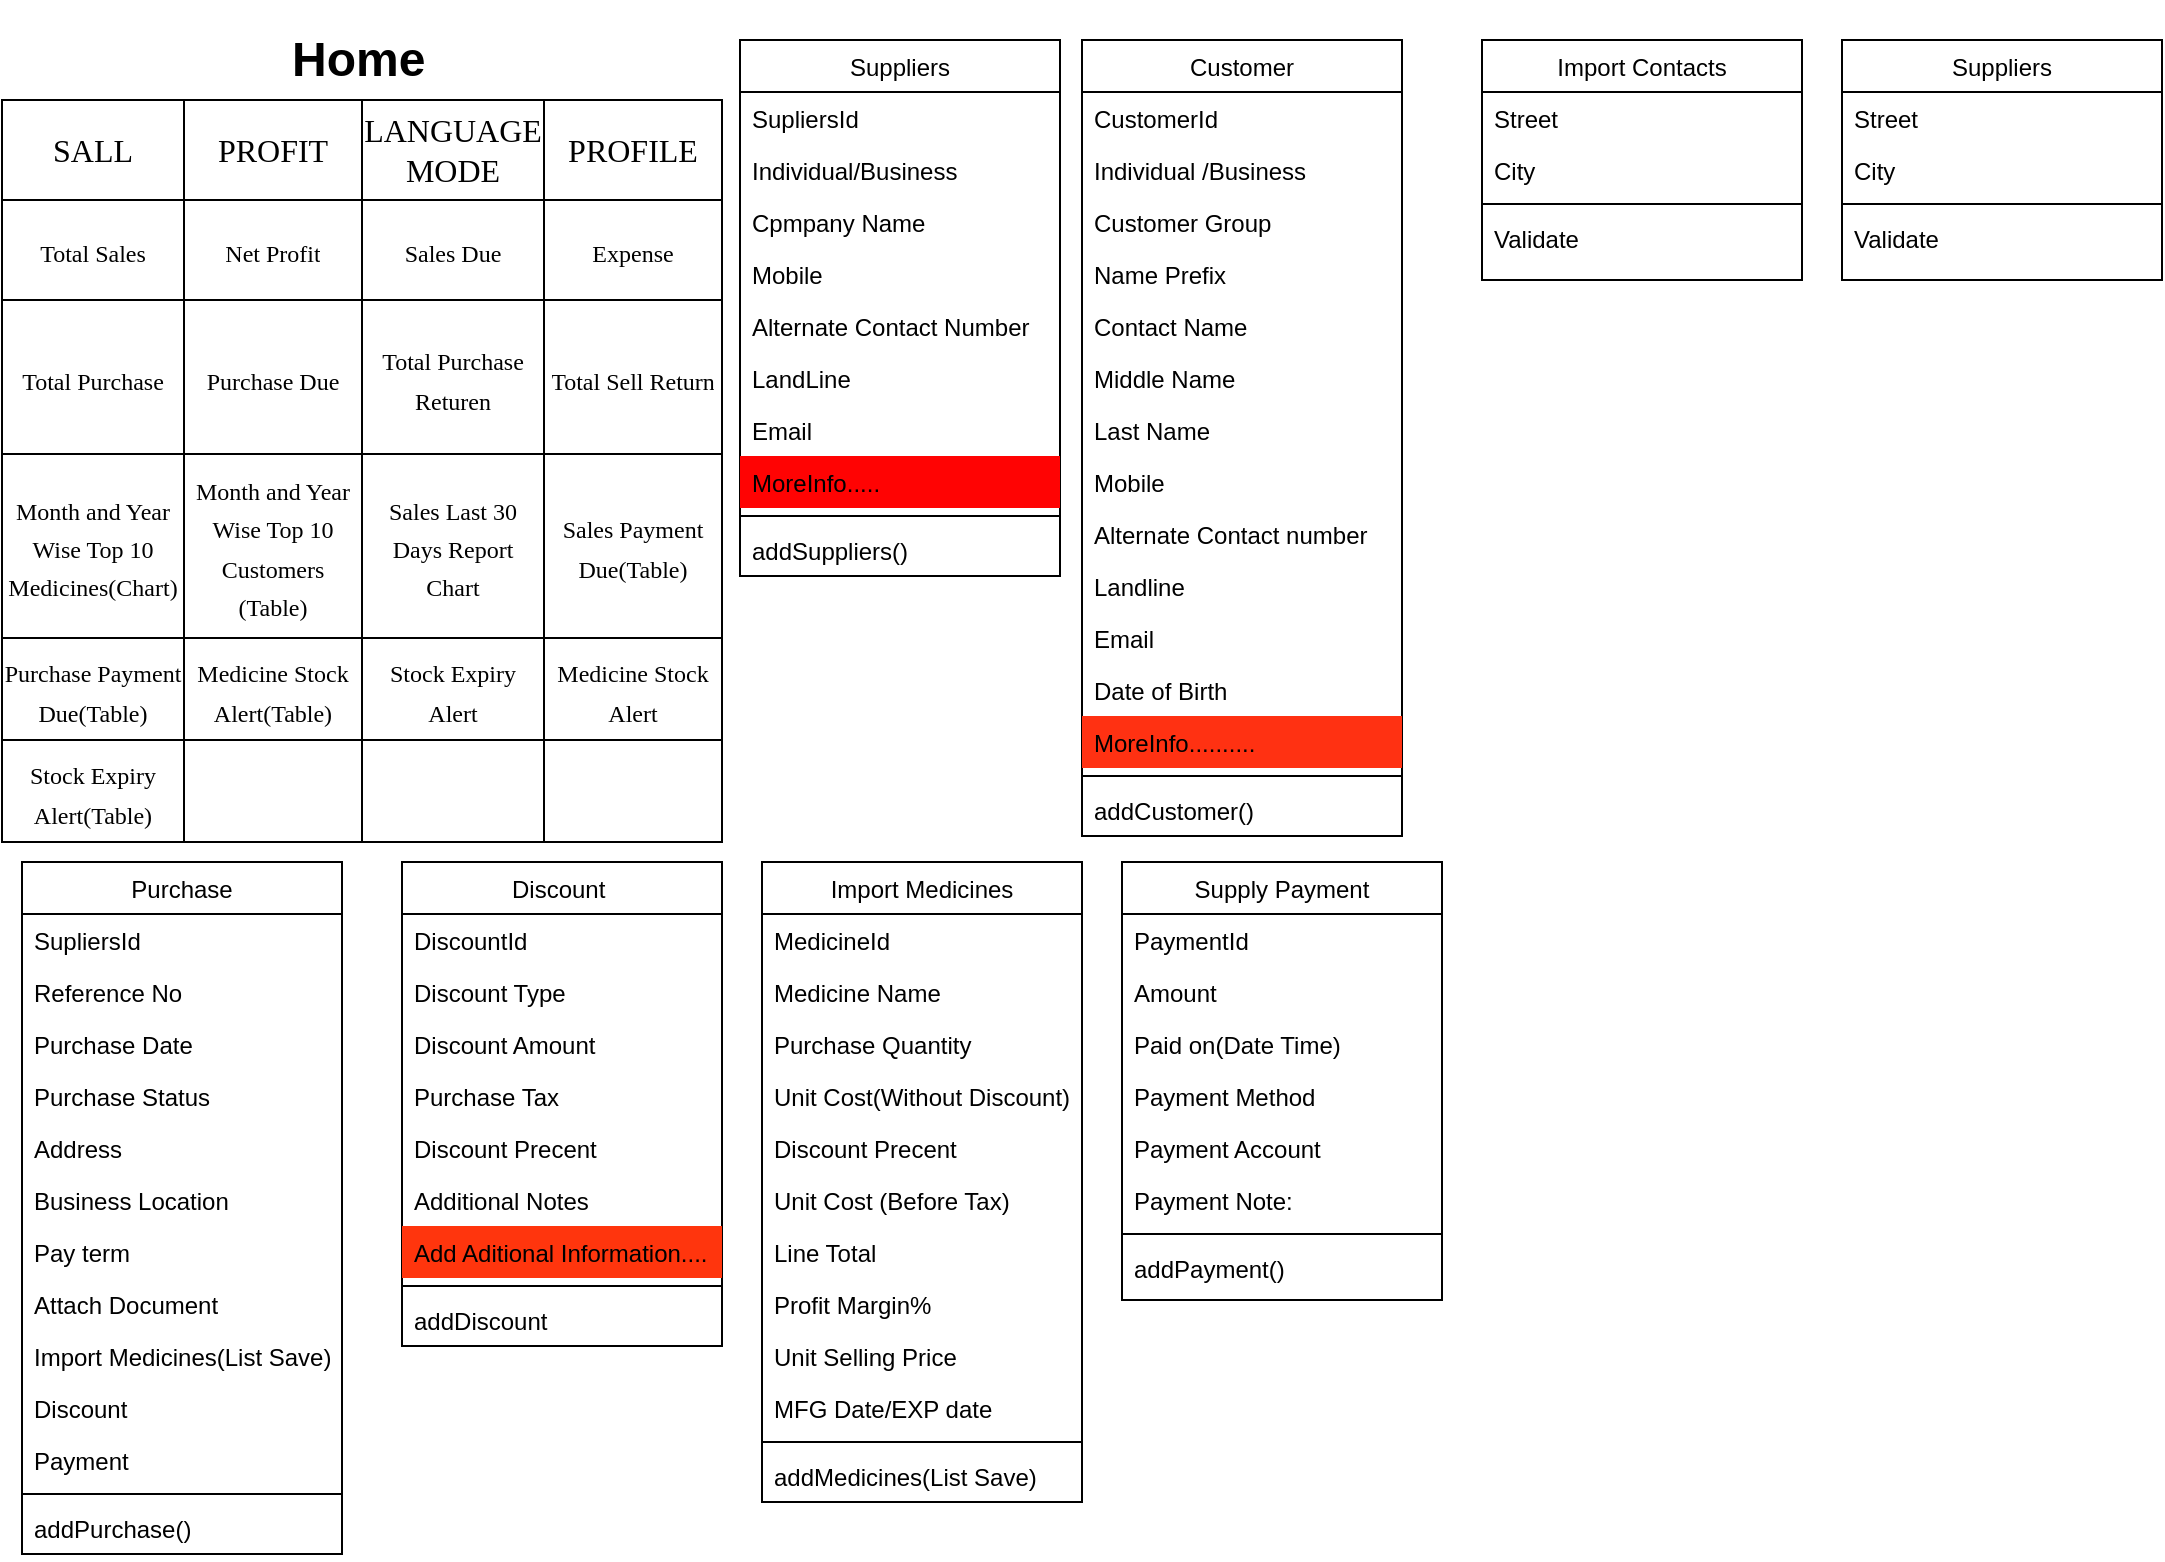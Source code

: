 <mxfile version="21.7.5" type="github">
  <diagram id="C5RBs43oDa-KdzZeNtuy" name="Page-1">
    <mxGraphModel dx="1319" dy="509" grid="1" gridSize="10" guides="1" tooltips="1" connect="1" arrows="1" fold="1" page="1" pageScale="1" pageWidth="827" pageHeight="1169" math="0" shadow="0">
      <root>
        <mxCell id="WIyWlLk6GJQsqaUBKTNV-0" />
        <mxCell id="WIyWlLk6GJQsqaUBKTNV-1" parent="WIyWlLk6GJQsqaUBKTNV-0" />
        <mxCell id="zkfFHV4jXpPFQw0GAbJ--17" value="Suppliers" style="swimlane;fontStyle=0;align=center;verticalAlign=top;childLayout=stackLayout;horizontal=1;startSize=26;horizontalStack=0;resizeParent=1;resizeLast=0;collapsible=1;marginBottom=0;rounded=0;shadow=0;strokeWidth=1;" parent="WIyWlLk6GJQsqaUBKTNV-1" vertex="1">
          <mxGeometry x="339" y="40" width="160" height="268" as="geometry">
            <mxRectangle x="550" y="140" width="160" height="26" as="alternateBounds" />
          </mxGeometry>
        </mxCell>
        <mxCell id="zkfFHV4jXpPFQw0GAbJ--18" value="SupliersId" style="text;align=left;verticalAlign=top;spacingLeft=4;spacingRight=4;overflow=hidden;rotatable=0;points=[[0,0.5],[1,0.5]];portConstraint=eastwest;" parent="zkfFHV4jXpPFQw0GAbJ--17" vertex="1">
          <mxGeometry y="26" width="160" height="26" as="geometry" />
        </mxCell>
        <mxCell id="UJFifDav6rkyje7gzxyt-134" value="Individual/Business" style="text;align=left;verticalAlign=top;spacingLeft=4;spacingRight=4;overflow=hidden;rotatable=0;points=[[0,0.5],[1,0.5]];portConstraint=eastwest;" vertex="1" parent="zkfFHV4jXpPFQw0GAbJ--17">
          <mxGeometry y="52" width="160" height="26" as="geometry" />
        </mxCell>
        <mxCell id="zkfFHV4jXpPFQw0GAbJ--19" value="Cpmpany Name" style="text;align=left;verticalAlign=top;spacingLeft=4;spacingRight=4;overflow=hidden;rotatable=0;points=[[0,0.5],[1,0.5]];portConstraint=eastwest;rounded=0;shadow=0;html=0;" parent="zkfFHV4jXpPFQw0GAbJ--17" vertex="1">
          <mxGeometry y="78" width="160" height="26" as="geometry" />
        </mxCell>
        <mxCell id="UJFifDav6rkyje7gzxyt-129" value="Mobile" style="text;align=left;verticalAlign=top;spacingLeft=4;spacingRight=4;overflow=hidden;rotatable=0;points=[[0,0.5],[1,0.5]];portConstraint=eastwest;rounded=0;shadow=0;html=0;" vertex="1" parent="zkfFHV4jXpPFQw0GAbJ--17">
          <mxGeometry y="104" width="160" height="26" as="geometry" />
        </mxCell>
        <mxCell id="UJFifDav6rkyje7gzxyt-130" value="Alternate Contact Number" style="text;align=left;verticalAlign=top;spacingLeft=4;spacingRight=4;overflow=hidden;rotatable=0;points=[[0,0.5],[1,0.5]];portConstraint=eastwest;rounded=0;shadow=0;html=0;" vertex="1" parent="zkfFHV4jXpPFQw0GAbJ--17">
          <mxGeometry y="130" width="160" height="26" as="geometry" />
        </mxCell>
        <mxCell id="UJFifDav6rkyje7gzxyt-131" value="LandLine" style="text;align=left;verticalAlign=top;spacingLeft=4;spacingRight=4;overflow=hidden;rotatable=0;points=[[0,0.5],[1,0.5]];portConstraint=eastwest;rounded=0;shadow=0;html=0;" vertex="1" parent="zkfFHV4jXpPFQw0GAbJ--17">
          <mxGeometry y="156" width="160" height="26" as="geometry" />
        </mxCell>
        <mxCell id="UJFifDav6rkyje7gzxyt-132" value="Email" style="text;align=left;verticalAlign=top;spacingLeft=4;spacingRight=4;overflow=hidden;rotatable=0;points=[[0,0.5],[1,0.5]];portConstraint=eastwest;rounded=0;shadow=0;html=0;" vertex="1" parent="zkfFHV4jXpPFQw0GAbJ--17">
          <mxGeometry y="182" width="160" height="26" as="geometry" />
        </mxCell>
        <mxCell id="UJFifDav6rkyje7gzxyt-133" value="MoreInfo....." style="text;align=left;verticalAlign=top;spacingLeft=4;spacingRight=4;overflow=hidden;rotatable=0;points=[[0,0.5],[1,0.5]];portConstraint=eastwest;rounded=0;shadow=0;html=0;fillColor=#FF0303;" vertex="1" parent="zkfFHV4jXpPFQw0GAbJ--17">
          <mxGeometry y="208" width="160" height="26" as="geometry" />
        </mxCell>
        <mxCell id="zkfFHV4jXpPFQw0GAbJ--23" value="" style="line;html=1;strokeWidth=1;align=left;verticalAlign=middle;spacingTop=-1;spacingLeft=3;spacingRight=3;rotatable=0;labelPosition=right;points=[];portConstraint=eastwest;" parent="zkfFHV4jXpPFQw0GAbJ--17" vertex="1">
          <mxGeometry y="234" width="160" height="8" as="geometry" />
        </mxCell>
        <mxCell id="zkfFHV4jXpPFQw0GAbJ--24" value="addSuppliers()" style="text;align=left;verticalAlign=top;spacingLeft=4;spacingRight=4;overflow=hidden;rotatable=0;points=[[0,0.5],[1,0.5]];portConstraint=eastwest;" parent="zkfFHV4jXpPFQw0GAbJ--17" vertex="1">
          <mxGeometry y="242" width="160" height="26" as="geometry" />
        </mxCell>
        <mxCell id="UJFifDav6rkyje7gzxyt-54" value="Import Contacts" style="swimlane;fontStyle=0;align=center;verticalAlign=top;childLayout=stackLayout;horizontal=1;startSize=26;horizontalStack=0;resizeParent=1;resizeLast=0;collapsible=1;marginBottom=0;rounded=0;shadow=0;strokeWidth=1;" vertex="1" parent="WIyWlLk6GJQsqaUBKTNV-1">
          <mxGeometry x="710" y="40" width="160" height="120" as="geometry">
            <mxRectangle x="550" y="140" width="160" height="26" as="alternateBounds" />
          </mxGeometry>
        </mxCell>
        <mxCell id="UJFifDav6rkyje7gzxyt-55" value="Street" style="text;align=left;verticalAlign=top;spacingLeft=4;spacingRight=4;overflow=hidden;rotatable=0;points=[[0,0.5],[1,0.5]];portConstraint=eastwest;" vertex="1" parent="UJFifDav6rkyje7gzxyt-54">
          <mxGeometry y="26" width="160" height="26" as="geometry" />
        </mxCell>
        <mxCell id="UJFifDav6rkyje7gzxyt-56" value="City" style="text;align=left;verticalAlign=top;spacingLeft=4;spacingRight=4;overflow=hidden;rotatable=0;points=[[0,0.5],[1,0.5]];portConstraint=eastwest;rounded=0;shadow=0;html=0;" vertex="1" parent="UJFifDav6rkyje7gzxyt-54">
          <mxGeometry y="52" width="160" height="26" as="geometry" />
        </mxCell>
        <mxCell id="UJFifDav6rkyje7gzxyt-57" value="" style="line;html=1;strokeWidth=1;align=left;verticalAlign=middle;spacingTop=-1;spacingLeft=3;spacingRight=3;rotatable=0;labelPosition=right;points=[];portConstraint=eastwest;" vertex="1" parent="UJFifDav6rkyje7gzxyt-54">
          <mxGeometry y="78" width="160" height="8" as="geometry" />
        </mxCell>
        <mxCell id="UJFifDav6rkyje7gzxyt-58" value="Validate" style="text;align=left;verticalAlign=top;spacingLeft=4;spacingRight=4;overflow=hidden;rotatable=0;points=[[0,0.5],[1,0.5]];portConstraint=eastwest;" vertex="1" parent="UJFifDav6rkyje7gzxyt-54">
          <mxGeometry y="86" width="160" height="26" as="geometry" />
        </mxCell>
        <mxCell id="UJFifDav6rkyje7gzxyt-59" value="Suppliers" style="swimlane;fontStyle=0;align=center;verticalAlign=top;childLayout=stackLayout;horizontal=1;startSize=26;horizontalStack=0;resizeParent=1;resizeLast=0;collapsible=1;marginBottom=0;rounded=0;shadow=0;strokeWidth=1;" vertex="1" parent="WIyWlLk6GJQsqaUBKTNV-1">
          <mxGeometry x="890" y="40" width="160" height="120" as="geometry">
            <mxRectangle x="550" y="140" width="160" height="26" as="alternateBounds" />
          </mxGeometry>
        </mxCell>
        <mxCell id="UJFifDav6rkyje7gzxyt-60" value="Street" style="text;align=left;verticalAlign=top;spacingLeft=4;spacingRight=4;overflow=hidden;rotatable=0;points=[[0,0.5],[1,0.5]];portConstraint=eastwest;" vertex="1" parent="UJFifDav6rkyje7gzxyt-59">
          <mxGeometry y="26" width="160" height="26" as="geometry" />
        </mxCell>
        <mxCell id="UJFifDav6rkyje7gzxyt-61" value="City" style="text;align=left;verticalAlign=top;spacingLeft=4;spacingRight=4;overflow=hidden;rotatable=0;points=[[0,0.5],[1,0.5]];portConstraint=eastwest;rounded=0;shadow=0;html=0;" vertex="1" parent="UJFifDav6rkyje7gzxyt-59">
          <mxGeometry y="52" width="160" height="26" as="geometry" />
        </mxCell>
        <mxCell id="UJFifDav6rkyje7gzxyt-62" value="" style="line;html=1;strokeWidth=1;align=left;verticalAlign=middle;spacingTop=-1;spacingLeft=3;spacingRight=3;rotatable=0;labelPosition=right;points=[];portConstraint=eastwest;" vertex="1" parent="UJFifDav6rkyje7gzxyt-59">
          <mxGeometry y="78" width="160" height="8" as="geometry" />
        </mxCell>
        <mxCell id="UJFifDav6rkyje7gzxyt-63" value="Validate" style="text;align=left;verticalAlign=top;spacingLeft=4;spacingRight=4;overflow=hidden;rotatable=0;points=[[0,0.5],[1,0.5]];portConstraint=eastwest;" vertex="1" parent="UJFifDav6rkyje7gzxyt-59">
          <mxGeometry y="86" width="160" height="26" as="geometry" />
        </mxCell>
        <mxCell id="UJFifDav6rkyje7gzxyt-109" value="Customer" style="swimlane;fontStyle=0;align=center;verticalAlign=top;childLayout=stackLayout;horizontal=1;startSize=26;horizontalStack=0;resizeParent=1;resizeLast=0;collapsible=1;marginBottom=0;rounded=0;shadow=0;strokeWidth=1;" vertex="1" parent="WIyWlLk6GJQsqaUBKTNV-1">
          <mxGeometry x="510" y="40" width="160" height="398" as="geometry">
            <mxRectangle x="550" y="140" width="160" height="26" as="alternateBounds" />
          </mxGeometry>
        </mxCell>
        <mxCell id="UJFifDav6rkyje7gzxyt-110" value="CustomerId" style="text;align=left;verticalAlign=top;spacingLeft=4;spacingRight=4;overflow=hidden;rotatable=0;points=[[0,0.5],[1,0.5]];portConstraint=eastwest;" vertex="1" parent="UJFifDav6rkyje7gzxyt-109">
          <mxGeometry y="26" width="160" height="26" as="geometry" />
        </mxCell>
        <mxCell id="UJFifDav6rkyje7gzxyt-111" value="Individual /Business" style="text;align=left;verticalAlign=top;spacingLeft=4;spacingRight=4;overflow=hidden;rotatable=0;points=[[0,0.5],[1,0.5]];portConstraint=eastwest;rounded=0;shadow=0;html=0;" vertex="1" parent="UJFifDav6rkyje7gzxyt-109">
          <mxGeometry y="52" width="160" height="26" as="geometry" />
        </mxCell>
        <mxCell id="UJFifDav6rkyje7gzxyt-116" value="Customer Group" style="text;align=left;verticalAlign=top;spacingLeft=4;spacingRight=4;overflow=hidden;rotatable=0;points=[[0,0.5],[1,0.5]];portConstraint=eastwest;rounded=0;shadow=0;html=0;" vertex="1" parent="UJFifDav6rkyje7gzxyt-109">
          <mxGeometry y="78" width="160" height="26" as="geometry" />
        </mxCell>
        <mxCell id="UJFifDav6rkyje7gzxyt-117" value="Name Prefix" style="text;align=left;verticalAlign=top;spacingLeft=4;spacingRight=4;overflow=hidden;rotatable=0;points=[[0,0.5],[1,0.5]];portConstraint=eastwest;rounded=0;shadow=0;html=0;" vertex="1" parent="UJFifDav6rkyje7gzxyt-109">
          <mxGeometry y="104" width="160" height="26" as="geometry" />
        </mxCell>
        <mxCell id="UJFifDav6rkyje7gzxyt-118" value="Contact Name" style="text;align=left;verticalAlign=top;spacingLeft=4;spacingRight=4;overflow=hidden;rotatable=0;points=[[0,0.5],[1,0.5]];portConstraint=eastwest;rounded=0;shadow=0;html=0;" vertex="1" parent="UJFifDav6rkyje7gzxyt-109">
          <mxGeometry y="130" width="160" height="26" as="geometry" />
        </mxCell>
        <mxCell id="UJFifDav6rkyje7gzxyt-119" value="Middle Name" style="text;align=left;verticalAlign=top;spacingLeft=4;spacingRight=4;overflow=hidden;rotatable=0;points=[[0,0.5],[1,0.5]];portConstraint=eastwest;rounded=0;shadow=0;html=0;" vertex="1" parent="UJFifDav6rkyje7gzxyt-109">
          <mxGeometry y="156" width="160" height="26" as="geometry" />
        </mxCell>
        <mxCell id="UJFifDav6rkyje7gzxyt-120" value="Last Name" style="text;align=left;verticalAlign=top;spacingLeft=4;spacingRight=4;overflow=hidden;rotatable=0;points=[[0,0.5],[1,0.5]];portConstraint=eastwest;rounded=0;shadow=0;html=0;" vertex="1" parent="UJFifDav6rkyje7gzxyt-109">
          <mxGeometry y="182" width="160" height="26" as="geometry" />
        </mxCell>
        <mxCell id="UJFifDav6rkyje7gzxyt-121" value="Mobile" style="text;align=left;verticalAlign=top;spacingLeft=4;spacingRight=4;overflow=hidden;rotatable=0;points=[[0,0.5],[1,0.5]];portConstraint=eastwest;rounded=0;shadow=0;html=0;" vertex="1" parent="UJFifDav6rkyje7gzxyt-109">
          <mxGeometry y="208" width="160" height="26" as="geometry" />
        </mxCell>
        <mxCell id="UJFifDav6rkyje7gzxyt-122" value="Alternate Contact number" style="text;align=left;verticalAlign=top;spacingLeft=4;spacingRight=4;overflow=hidden;rotatable=0;points=[[0,0.5],[1,0.5]];portConstraint=eastwest;rounded=0;shadow=0;html=0;" vertex="1" parent="UJFifDav6rkyje7gzxyt-109">
          <mxGeometry y="234" width="160" height="26" as="geometry" />
        </mxCell>
        <mxCell id="UJFifDav6rkyje7gzxyt-123" value="Landline" style="text;align=left;verticalAlign=top;spacingLeft=4;spacingRight=4;overflow=hidden;rotatable=0;points=[[0,0.5],[1,0.5]];portConstraint=eastwest;rounded=0;shadow=0;html=0;" vertex="1" parent="UJFifDav6rkyje7gzxyt-109">
          <mxGeometry y="260" width="160" height="26" as="geometry" />
        </mxCell>
        <mxCell id="UJFifDav6rkyje7gzxyt-124" value="Email" style="text;align=left;verticalAlign=top;spacingLeft=4;spacingRight=4;overflow=hidden;rotatable=0;points=[[0,0.5],[1,0.5]];portConstraint=eastwest;rounded=0;shadow=0;html=0;" vertex="1" parent="UJFifDav6rkyje7gzxyt-109">
          <mxGeometry y="286" width="160" height="26" as="geometry" />
        </mxCell>
        <mxCell id="UJFifDav6rkyje7gzxyt-125" value="Date of Birth" style="text;align=left;verticalAlign=top;spacingLeft=4;spacingRight=4;overflow=hidden;rotatable=0;points=[[0,0.5],[1,0.5]];portConstraint=eastwest;rounded=0;shadow=0;html=0;" vertex="1" parent="UJFifDav6rkyje7gzxyt-109">
          <mxGeometry y="312" width="160" height="26" as="geometry" />
        </mxCell>
        <mxCell id="UJFifDav6rkyje7gzxyt-126" value="MoreInfo.........." style="text;align=left;verticalAlign=top;spacingLeft=4;spacingRight=4;overflow=hidden;rotatable=0;points=[[0,0.5],[1,0.5]];portConstraint=eastwest;rounded=0;shadow=0;html=0;fillColor=#FF3112;" vertex="1" parent="UJFifDav6rkyje7gzxyt-109">
          <mxGeometry y="338" width="160" height="26" as="geometry" />
        </mxCell>
        <mxCell id="UJFifDav6rkyje7gzxyt-112" value="" style="line;html=1;strokeWidth=1;align=left;verticalAlign=middle;spacingTop=-1;spacingLeft=3;spacingRight=3;rotatable=0;labelPosition=right;points=[];portConstraint=eastwest;" vertex="1" parent="UJFifDav6rkyje7gzxyt-109">
          <mxGeometry y="364" width="160" height="8" as="geometry" />
        </mxCell>
        <mxCell id="UJFifDav6rkyje7gzxyt-113" value="addCustomer()" style="text;align=left;verticalAlign=top;spacingLeft=4;spacingRight=4;overflow=hidden;rotatable=0;points=[[0,0.5],[1,0.5]];portConstraint=eastwest;" vertex="1" parent="UJFifDav6rkyje7gzxyt-109">
          <mxGeometry y="372" width="160" height="26" as="geometry" />
        </mxCell>
        <mxCell id="UJFifDav6rkyje7gzxyt-135" value="" style="group" vertex="1" connectable="0" parent="WIyWlLk6GJQsqaUBKTNV-1">
          <mxGeometry x="-30" y="30" width="360" height="411" as="geometry" />
        </mxCell>
        <mxCell id="UJFifDav6rkyje7gzxyt-3" value="" style="shape=table;startSize=0;container=1;collapsible=0;childLayout=tableLayout;fontSize=16;" vertex="1" parent="UJFifDav6rkyje7gzxyt-135">
          <mxGeometry y="40" width="360" height="371" as="geometry" />
        </mxCell>
        <mxCell id="UJFifDav6rkyje7gzxyt-103" style="shape=tableRow;horizontal=0;startSize=0;swimlaneHead=0;swimlaneBody=0;strokeColor=inherit;top=0;left=0;bottom=0;right=0;collapsible=0;dropTarget=0;fillColor=none;points=[[0,0.5],[1,0.5]];portConstraint=eastwest;fontSize=16;" vertex="1" parent="UJFifDav6rkyje7gzxyt-3">
          <mxGeometry width="360" height="50" as="geometry" />
        </mxCell>
        <mxCell id="UJFifDav6rkyje7gzxyt-104" value="&lt;font face=&quot;Times New Roman&quot;&gt;SALL&lt;/font&gt;" style="shape=partialRectangle;html=1;whiteSpace=wrap;connectable=0;strokeColor=inherit;overflow=hidden;fillColor=none;top=0;left=0;bottom=0;right=0;pointerEvents=1;fontSize=16;" vertex="1" parent="UJFifDav6rkyje7gzxyt-103">
          <mxGeometry width="91" height="50" as="geometry">
            <mxRectangle width="91" height="50" as="alternateBounds" />
          </mxGeometry>
        </mxCell>
        <mxCell id="UJFifDav6rkyje7gzxyt-105" value="&lt;font face=&quot;Times New Roman&quot;&gt;PROFIT&lt;/font&gt;" style="shape=partialRectangle;html=1;whiteSpace=wrap;connectable=0;strokeColor=inherit;overflow=hidden;fillColor=none;top=0;left=0;bottom=0;right=0;pointerEvents=1;fontSize=16;" vertex="1" parent="UJFifDav6rkyje7gzxyt-103">
          <mxGeometry x="91" width="89" height="50" as="geometry">
            <mxRectangle width="89" height="50" as="alternateBounds" />
          </mxGeometry>
        </mxCell>
        <mxCell id="UJFifDav6rkyje7gzxyt-106" value="&lt;font face=&quot;Times New Roman&quot;&gt;LANGUAGE MODE&lt;/font&gt;" style="shape=partialRectangle;html=1;whiteSpace=wrap;connectable=0;strokeColor=inherit;overflow=hidden;fillColor=none;top=0;left=0;bottom=0;right=0;pointerEvents=1;fontSize=16;" vertex="1" parent="UJFifDav6rkyje7gzxyt-103">
          <mxGeometry x="180" width="91" height="50" as="geometry">
            <mxRectangle width="91" height="50" as="alternateBounds" />
          </mxGeometry>
        </mxCell>
        <mxCell id="UJFifDav6rkyje7gzxyt-107" value="&lt;font face=&quot;Times New Roman&quot;&gt;PROFILE&lt;/font&gt;" style="shape=partialRectangle;html=1;whiteSpace=wrap;connectable=0;strokeColor=inherit;overflow=hidden;fillColor=none;top=0;left=0;bottom=0;right=0;pointerEvents=1;fontSize=16;" vertex="1" parent="UJFifDav6rkyje7gzxyt-103">
          <mxGeometry x="271" width="89" height="50" as="geometry">
            <mxRectangle width="89" height="50" as="alternateBounds" />
          </mxGeometry>
        </mxCell>
        <mxCell id="UJFifDav6rkyje7gzxyt-39" style="shape=tableRow;horizontal=0;startSize=0;swimlaneHead=0;swimlaneBody=0;strokeColor=inherit;top=0;left=0;bottom=0;right=0;collapsible=0;dropTarget=0;fillColor=none;points=[[0,0.5],[1,0.5]];portConstraint=eastwest;fontSize=16;" vertex="1" parent="UJFifDav6rkyje7gzxyt-3">
          <mxGeometry y="50" width="360" height="50" as="geometry" />
        </mxCell>
        <mxCell id="UJFifDav6rkyje7gzxyt-40" value="&lt;font style=&quot;font-size: 12px;&quot; face=&quot;Times New Roman&quot;&gt;Total Sales&lt;/font&gt;" style="shape=partialRectangle;html=1;whiteSpace=wrap;connectable=0;strokeColor=inherit;overflow=hidden;fillColor=none;top=0;left=0;bottom=0;right=0;pointerEvents=1;fontSize=16;" vertex="1" parent="UJFifDav6rkyje7gzxyt-39">
          <mxGeometry width="91" height="50" as="geometry">
            <mxRectangle width="91" height="50" as="alternateBounds" />
          </mxGeometry>
        </mxCell>
        <mxCell id="UJFifDav6rkyje7gzxyt-41" value="&lt;font style=&quot;font-size: 12px;&quot; face=&quot;Times New Roman&quot;&gt;Net Profit&lt;/font&gt;" style="shape=partialRectangle;html=1;whiteSpace=wrap;connectable=0;strokeColor=inherit;overflow=hidden;fillColor=none;top=0;left=0;bottom=0;right=0;pointerEvents=1;fontSize=16;" vertex="1" parent="UJFifDav6rkyje7gzxyt-39">
          <mxGeometry x="91" width="89" height="50" as="geometry">
            <mxRectangle width="89" height="50" as="alternateBounds" />
          </mxGeometry>
        </mxCell>
        <mxCell id="UJFifDav6rkyje7gzxyt-42" value="&lt;font style=&quot;font-size: 12px;&quot; face=&quot;Times New Roman&quot;&gt;Sales Due&lt;/font&gt;" style="shape=partialRectangle;html=1;whiteSpace=wrap;connectable=0;strokeColor=inherit;overflow=hidden;fillColor=none;top=0;left=0;bottom=0;right=0;pointerEvents=1;fontSize=16;" vertex="1" parent="UJFifDav6rkyje7gzxyt-39">
          <mxGeometry x="180" width="91" height="50" as="geometry">
            <mxRectangle width="91" height="50" as="alternateBounds" />
          </mxGeometry>
        </mxCell>
        <mxCell id="UJFifDav6rkyje7gzxyt-43" value="&lt;font style=&quot;font-size: 12px;&quot; face=&quot;Times New Roman&quot;&gt;Expense&lt;/font&gt;" style="shape=partialRectangle;html=1;whiteSpace=wrap;connectable=0;strokeColor=inherit;overflow=hidden;fillColor=none;top=0;left=0;bottom=0;right=0;pointerEvents=1;fontSize=16;" vertex="1" parent="UJFifDav6rkyje7gzxyt-39">
          <mxGeometry x="271" width="89" height="50" as="geometry">
            <mxRectangle width="89" height="50" as="alternateBounds" />
          </mxGeometry>
        </mxCell>
        <mxCell id="UJFifDav6rkyje7gzxyt-4" value="" style="shape=tableRow;horizontal=0;startSize=0;swimlaneHead=0;swimlaneBody=0;strokeColor=inherit;top=0;left=0;bottom=0;right=0;collapsible=0;dropTarget=0;fillColor=none;points=[[0,0.5],[1,0.5]];portConstraint=eastwest;fontSize=16;" vertex="1" parent="UJFifDav6rkyje7gzxyt-3">
          <mxGeometry y="100" width="360" height="77" as="geometry" />
        </mxCell>
        <mxCell id="UJFifDav6rkyje7gzxyt-5" value="&lt;font style=&quot;font-size: 12px;&quot; face=&quot;Times New Roman&quot;&gt;Total Purchase&lt;/font&gt;" style="shape=partialRectangle;html=1;whiteSpace=wrap;connectable=0;strokeColor=inherit;overflow=hidden;fillColor=none;top=0;left=0;bottom=0;right=0;pointerEvents=1;fontSize=16;" vertex="1" parent="UJFifDav6rkyje7gzxyt-4">
          <mxGeometry width="91" height="77" as="geometry">
            <mxRectangle width="91" height="77" as="alternateBounds" />
          </mxGeometry>
        </mxCell>
        <mxCell id="UJFifDav6rkyje7gzxyt-6" value="&lt;font style=&quot;font-size: 12px;&quot; face=&quot;Times New Roman&quot;&gt;Purchase Due&lt;/font&gt;" style="shape=partialRectangle;html=1;whiteSpace=wrap;connectable=0;strokeColor=inherit;overflow=hidden;fillColor=none;top=0;left=0;bottom=0;right=0;pointerEvents=1;fontSize=16;" vertex="1" parent="UJFifDav6rkyje7gzxyt-4">
          <mxGeometry x="91" width="89" height="77" as="geometry">
            <mxRectangle width="89" height="77" as="alternateBounds" />
          </mxGeometry>
        </mxCell>
        <mxCell id="UJFifDav6rkyje7gzxyt-7" value="&lt;font style=&quot;font-size: 12px;&quot; face=&quot;Times New Roman&quot;&gt;Total Purchase Returen&lt;/font&gt;" style="shape=partialRectangle;html=1;whiteSpace=wrap;connectable=0;strokeColor=inherit;overflow=hidden;fillColor=none;top=0;left=0;bottom=0;right=0;pointerEvents=1;fontSize=16;" vertex="1" parent="UJFifDav6rkyje7gzxyt-4">
          <mxGeometry x="180" width="91" height="77" as="geometry">
            <mxRectangle width="91" height="77" as="alternateBounds" />
          </mxGeometry>
        </mxCell>
        <mxCell id="UJFifDav6rkyje7gzxyt-36" value="&lt;font style=&quot;font-size: 12px;&quot; face=&quot;Times New Roman&quot;&gt;Total Sell Return&lt;/font&gt;" style="shape=partialRectangle;html=1;whiteSpace=wrap;connectable=0;strokeColor=inherit;overflow=hidden;fillColor=none;top=0;left=0;bottom=0;right=0;pointerEvents=1;fontSize=16;" vertex="1" parent="UJFifDav6rkyje7gzxyt-4">
          <mxGeometry x="271" width="89" height="77" as="geometry">
            <mxRectangle width="89" height="77" as="alternateBounds" />
          </mxGeometry>
        </mxCell>
        <mxCell id="UJFifDav6rkyje7gzxyt-8" value="" style="shape=tableRow;horizontal=0;startSize=0;swimlaneHead=0;swimlaneBody=0;strokeColor=inherit;top=0;left=0;bottom=0;right=0;collapsible=0;dropTarget=0;fillColor=none;points=[[0,0.5],[1,0.5]];portConstraint=eastwest;fontSize=16;" vertex="1" parent="UJFifDav6rkyje7gzxyt-3">
          <mxGeometry y="177" width="360" height="92" as="geometry" />
        </mxCell>
        <mxCell id="UJFifDav6rkyje7gzxyt-9" value="&lt;font style=&quot;font-size: 12px;&quot; face=&quot;Times New Roman&quot;&gt;Month and Year Wise Top 10 Medicines(Chart)&lt;/font&gt;" style="shape=partialRectangle;html=1;whiteSpace=wrap;connectable=0;strokeColor=inherit;overflow=hidden;fillColor=none;top=0;left=0;bottom=0;right=0;pointerEvents=1;fontSize=16;" vertex="1" parent="UJFifDav6rkyje7gzxyt-8">
          <mxGeometry width="91" height="92" as="geometry">
            <mxRectangle width="91" height="92" as="alternateBounds" />
          </mxGeometry>
        </mxCell>
        <mxCell id="UJFifDav6rkyje7gzxyt-10" value="&lt;font style=&quot;font-size: 12px;&quot; face=&quot;Times New Roman&quot;&gt;Month and Year Wise Top 10 Customers (Table)&lt;/font&gt;" style="shape=partialRectangle;html=1;whiteSpace=wrap;connectable=0;strokeColor=inherit;overflow=hidden;fillColor=none;top=0;left=0;bottom=0;right=0;pointerEvents=1;fontSize=16;" vertex="1" parent="UJFifDav6rkyje7gzxyt-8">
          <mxGeometry x="91" width="89" height="92" as="geometry">
            <mxRectangle width="89" height="92" as="alternateBounds" />
          </mxGeometry>
        </mxCell>
        <mxCell id="UJFifDav6rkyje7gzxyt-11" value="&lt;font style=&quot;font-size: 12px;&quot; face=&quot;Times New Roman&quot;&gt;Sales Last 30 Days Report Chart&lt;/font&gt;" style="shape=partialRectangle;html=1;whiteSpace=wrap;connectable=0;strokeColor=inherit;overflow=hidden;fillColor=none;top=0;left=0;bottom=0;right=0;pointerEvents=1;fontSize=16;" vertex="1" parent="UJFifDav6rkyje7gzxyt-8">
          <mxGeometry x="180" width="91" height="92" as="geometry">
            <mxRectangle width="91" height="92" as="alternateBounds" />
          </mxGeometry>
        </mxCell>
        <mxCell id="UJFifDav6rkyje7gzxyt-37" value="&lt;font face=&quot;Times New Roman&quot;&gt;&lt;span style=&quot;font-size: 12px;&quot;&gt;Sales Payment Due(Table)&lt;/span&gt;&lt;/font&gt;" style="shape=partialRectangle;html=1;whiteSpace=wrap;connectable=0;strokeColor=inherit;overflow=hidden;fillColor=none;top=0;left=0;bottom=0;right=0;pointerEvents=1;fontSize=16;" vertex="1" parent="UJFifDav6rkyje7gzxyt-8">
          <mxGeometry x="271" width="89" height="92" as="geometry">
            <mxRectangle width="89" height="92" as="alternateBounds" />
          </mxGeometry>
        </mxCell>
        <mxCell id="UJFifDav6rkyje7gzxyt-12" value="" style="shape=tableRow;horizontal=0;startSize=0;swimlaneHead=0;swimlaneBody=0;strokeColor=inherit;top=0;left=0;bottom=0;right=0;collapsible=0;dropTarget=0;fillColor=none;points=[[0,0.5],[1,0.5]];portConstraint=eastwest;fontSize=16;" vertex="1" parent="UJFifDav6rkyje7gzxyt-3">
          <mxGeometry y="269" width="360" height="51" as="geometry" />
        </mxCell>
        <mxCell id="UJFifDav6rkyje7gzxyt-13" value="&lt;font style=&quot;font-size: 12px;&quot; face=&quot;Times New Roman&quot;&gt;Purchase Payment Due(Table)&lt;/font&gt;" style="shape=partialRectangle;html=1;whiteSpace=wrap;connectable=0;strokeColor=inherit;overflow=hidden;fillColor=none;top=0;left=0;bottom=0;right=0;pointerEvents=1;fontSize=16;" vertex="1" parent="UJFifDav6rkyje7gzxyt-12">
          <mxGeometry width="91" height="51" as="geometry">
            <mxRectangle width="91" height="51" as="alternateBounds" />
          </mxGeometry>
        </mxCell>
        <mxCell id="UJFifDav6rkyje7gzxyt-14" value="&lt;font style=&quot;font-size: 12px;&quot; face=&quot;Times New Roman&quot;&gt;Medicine Stock Alert(Table)&lt;/font&gt;" style="shape=partialRectangle;html=1;whiteSpace=wrap;connectable=0;strokeColor=inherit;overflow=hidden;fillColor=none;top=0;left=0;bottom=0;right=0;pointerEvents=1;fontSize=16;" vertex="1" parent="UJFifDav6rkyje7gzxyt-12">
          <mxGeometry x="91" width="89" height="51" as="geometry">
            <mxRectangle width="89" height="51" as="alternateBounds" />
          </mxGeometry>
        </mxCell>
        <mxCell id="UJFifDav6rkyje7gzxyt-15" value="&lt;font style=&quot;font-size: 12px;&quot; face=&quot;Times New Roman&quot;&gt;Stock Expiry Alert&lt;/font&gt;" style="shape=partialRectangle;html=1;whiteSpace=wrap;connectable=0;strokeColor=inherit;overflow=hidden;fillColor=none;top=0;left=0;bottom=0;right=0;pointerEvents=1;fontSize=16;" vertex="1" parent="UJFifDav6rkyje7gzxyt-12">
          <mxGeometry x="180" width="91" height="51" as="geometry">
            <mxRectangle width="91" height="51" as="alternateBounds" />
          </mxGeometry>
        </mxCell>
        <mxCell id="UJFifDav6rkyje7gzxyt-38" value="&lt;font style=&quot;font-size: 12px;&quot; face=&quot;Times New Roman&quot;&gt;Medicine Stock Alert&lt;/font&gt;" style="shape=partialRectangle;html=1;whiteSpace=wrap;connectable=0;strokeColor=inherit;overflow=hidden;fillColor=none;top=0;left=0;bottom=0;right=0;pointerEvents=1;fontSize=16;" vertex="1" parent="UJFifDav6rkyje7gzxyt-12">
          <mxGeometry x="271" width="89" height="51" as="geometry">
            <mxRectangle width="89" height="51" as="alternateBounds" />
          </mxGeometry>
        </mxCell>
        <mxCell id="UJFifDav6rkyje7gzxyt-98" style="shape=tableRow;horizontal=0;startSize=0;swimlaneHead=0;swimlaneBody=0;strokeColor=inherit;top=0;left=0;bottom=0;right=0;collapsible=0;dropTarget=0;fillColor=none;points=[[0,0.5],[1,0.5]];portConstraint=eastwest;fontSize=16;" vertex="1" parent="UJFifDav6rkyje7gzxyt-3">
          <mxGeometry y="320" width="360" height="51" as="geometry" />
        </mxCell>
        <mxCell id="UJFifDav6rkyje7gzxyt-99" value="&lt;font style=&quot;font-size: 12px;&quot; face=&quot;Times New Roman&quot;&gt;Stock Expiry Alert(Table)&lt;/font&gt;" style="shape=partialRectangle;html=1;whiteSpace=wrap;connectable=0;strokeColor=inherit;overflow=hidden;fillColor=none;top=0;left=0;bottom=0;right=0;pointerEvents=1;fontSize=16;" vertex="1" parent="UJFifDav6rkyje7gzxyt-98">
          <mxGeometry width="91" height="51" as="geometry">
            <mxRectangle width="91" height="51" as="alternateBounds" />
          </mxGeometry>
        </mxCell>
        <mxCell id="UJFifDav6rkyje7gzxyt-100" style="shape=partialRectangle;html=1;whiteSpace=wrap;connectable=0;strokeColor=inherit;overflow=hidden;fillColor=none;top=0;left=0;bottom=0;right=0;pointerEvents=1;fontSize=16;" vertex="1" parent="UJFifDav6rkyje7gzxyt-98">
          <mxGeometry x="91" width="89" height="51" as="geometry">
            <mxRectangle width="89" height="51" as="alternateBounds" />
          </mxGeometry>
        </mxCell>
        <mxCell id="UJFifDav6rkyje7gzxyt-101" style="shape=partialRectangle;html=1;whiteSpace=wrap;connectable=0;strokeColor=inherit;overflow=hidden;fillColor=none;top=0;left=0;bottom=0;right=0;pointerEvents=1;fontSize=16;" vertex="1" parent="UJFifDav6rkyje7gzxyt-98">
          <mxGeometry x="180" width="91" height="51" as="geometry">
            <mxRectangle width="91" height="51" as="alternateBounds" />
          </mxGeometry>
        </mxCell>
        <mxCell id="UJFifDav6rkyje7gzxyt-102" style="shape=partialRectangle;html=1;whiteSpace=wrap;connectable=0;strokeColor=inherit;overflow=hidden;fillColor=none;top=0;left=0;bottom=0;right=0;pointerEvents=1;fontSize=16;" vertex="1" parent="UJFifDav6rkyje7gzxyt-98">
          <mxGeometry x="271" width="89" height="51" as="geometry">
            <mxRectangle width="89" height="51" as="alternateBounds" />
          </mxGeometry>
        </mxCell>
        <mxCell id="UJFifDav6rkyje7gzxyt-78" value="&lt;h1&gt;Home&lt;/h1&gt;" style="text;html=1;strokeColor=none;fillColor=none;spacing=5;spacingTop=-20;whiteSpace=wrap;overflow=hidden;rounded=0;" vertex="1" parent="UJFifDav6rkyje7gzxyt-135">
          <mxGeometry x="140" width="90" height="40" as="geometry" />
        </mxCell>
        <mxCell id="UJFifDav6rkyje7gzxyt-136" value="Purchase" style="swimlane;fontStyle=0;align=center;verticalAlign=top;childLayout=stackLayout;horizontal=1;startSize=26;horizontalStack=0;resizeParent=1;resizeLast=0;collapsible=1;marginBottom=0;rounded=0;shadow=0;strokeWidth=1;" vertex="1" parent="WIyWlLk6GJQsqaUBKTNV-1">
          <mxGeometry x="-20" y="451" width="160" height="346" as="geometry">
            <mxRectangle x="550" y="140" width="160" height="26" as="alternateBounds" />
          </mxGeometry>
        </mxCell>
        <mxCell id="UJFifDav6rkyje7gzxyt-137" value="SupliersId" style="text;align=left;verticalAlign=top;spacingLeft=4;spacingRight=4;overflow=hidden;rotatable=0;points=[[0,0.5],[1,0.5]];portConstraint=eastwest;" vertex="1" parent="UJFifDav6rkyje7gzxyt-136">
          <mxGeometry y="26" width="160" height="26" as="geometry" />
        </mxCell>
        <mxCell id="UJFifDav6rkyje7gzxyt-138" value="Reference No" style="text;align=left;verticalAlign=top;spacingLeft=4;spacingRight=4;overflow=hidden;rotatable=0;points=[[0,0.5],[1,0.5]];portConstraint=eastwest;" vertex="1" parent="UJFifDav6rkyje7gzxyt-136">
          <mxGeometry y="52" width="160" height="26" as="geometry" />
        </mxCell>
        <mxCell id="UJFifDav6rkyje7gzxyt-139" value="Purchase Date" style="text;align=left;verticalAlign=top;spacingLeft=4;spacingRight=4;overflow=hidden;rotatable=0;points=[[0,0.5],[1,0.5]];portConstraint=eastwest;rounded=0;shadow=0;html=0;" vertex="1" parent="UJFifDav6rkyje7gzxyt-136">
          <mxGeometry y="78" width="160" height="26" as="geometry" />
        </mxCell>
        <mxCell id="UJFifDav6rkyje7gzxyt-140" value="Purchase Status" style="text;align=left;verticalAlign=top;spacingLeft=4;spacingRight=4;overflow=hidden;rotatable=0;points=[[0,0.5],[1,0.5]];portConstraint=eastwest;rounded=0;shadow=0;html=0;" vertex="1" parent="UJFifDav6rkyje7gzxyt-136">
          <mxGeometry y="104" width="160" height="26" as="geometry" />
        </mxCell>
        <mxCell id="UJFifDav6rkyje7gzxyt-141" value="Address" style="text;align=left;verticalAlign=top;spacingLeft=4;spacingRight=4;overflow=hidden;rotatable=0;points=[[0,0.5],[1,0.5]];portConstraint=eastwest;rounded=0;shadow=0;html=0;" vertex="1" parent="UJFifDav6rkyje7gzxyt-136">
          <mxGeometry y="130" width="160" height="26" as="geometry" />
        </mxCell>
        <mxCell id="UJFifDav6rkyje7gzxyt-142" value="Business Location" style="text;align=left;verticalAlign=top;spacingLeft=4;spacingRight=4;overflow=hidden;rotatable=0;points=[[0,0.5],[1,0.5]];portConstraint=eastwest;rounded=0;shadow=0;html=0;" vertex="1" parent="UJFifDav6rkyje7gzxyt-136">
          <mxGeometry y="156" width="160" height="26" as="geometry" />
        </mxCell>
        <mxCell id="UJFifDav6rkyje7gzxyt-143" value="Pay term" style="text;align=left;verticalAlign=top;spacingLeft=4;spacingRight=4;overflow=hidden;rotatable=0;points=[[0,0.5],[1,0.5]];portConstraint=eastwest;rounded=0;shadow=0;html=0;" vertex="1" parent="UJFifDav6rkyje7gzxyt-136">
          <mxGeometry y="182" width="160" height="26" as="geometry" />
        </mxCell>
        <mxCell id="UJFifDav6rkyje7gzxyt-147" value="Attach Document" style="text;align=left;verticalAlign=top;spacingLeft=4;spacingRight=4;overflow=hidden;rotatable=0;points=[[0,0.5],[1,0.5]];portConstraint=eastwest;rounded=0;shadow=0;html=0;" vertex="1" parent="UJFifDav6rkyje7gzxyt-136">
          <mxGeometry y="208" width="160" height="26" as="geometry" />
        </mxCell>
        <mxCell id="UJFifDav6rkyje7gzxyt-148" value="Import Medicines(List Save)" style="text;align=left;verticalAlign=top;spacingLeft=4;spacingRight=4;overflow=hidden;rotatable=0;points=[[0,0.5],[1,0.5]];portConstraint=eastwest;rounded=0;shadow=0;html=0;" vertex="1" parent="UJFifDav6rkyje7gzxyt-136">
          <mxGeometry y="234" width="160" height="26" as="geometry" />
        </mxCell>
        <mxCell id="UJFifDav6rkyje7gzxyt-164" value="Discount " style="text;align=left;verticalAlign=top;spacingLeft=4;spacingRight=4;overflow=hidden;rotatable=0;points=[[0,0.5],[1,0.5]];portConstraint=eastwest;rounded=0;shadow=0;html=0;" vertex="1" parent="UJFifDav6rkyje7gzxyt-136">
          <mxGeometry y="260" width="160" height="26" as="geometry" />
        </mxCell>
        <mxCell id="UJFifDav6rkyje7gzxyt-202" value="Payment" style="text;align=left;verticalAlign=top;spacingLeft=4;spacingRight=4;overflow=hidden;rotatable=0;points=[[0,0.5],[1,0.5]];portConstraint=eastwest;rounded=0;shadow=0;html=0;" vertex="1" parent="UJFifDav6rkyje7gzxyt-136">
          <mxGeometry y="286" width="160" height="26" as="geometry" />
        </mxCell>
        <mxCell id="UJFifDav6rkyje7gzxyt-145" value="" style="line;html=1;strokeWidth=1;align=left;verticalAlign=middle;spacingTop=-1;spacingLeft=3;spacingRight=3;rotatable=0;labelPosition=right;points=[];portConstraint=eastwest;" vertex="1" parent="UJFifDav6rkyje7gzxyt-136">
          <mxGeometry y="312" width="160" height="8" as="geometry" />
        </mxCell>
        <mxCell id="UJFifDav6rkyje7gzxyt-146" value="addPurchase()" style="text;align=left;verticalAlign=top;spacingLeft=4;spacingRight=4;overflow=hidden;rotatable=0;points=[[0,0.5],[1,0.5]];portConstraint=eastwest;" vertex="1" parent="UJFifDav6rkyje7gzxyt-136">
          <mxGeometry y="320" width="160" height="26" as="geometry" />
        </mxCell>
        <mxCell id="UJFifDav6rkyje7gzxyt-150" value="Import Medicines" style="swimlane;fontStyle=0;align=center;verticalAlign=top;childLayout=stackLayout;horizontal=1;startSize=26;horizontalStack=0;resizeParent=1;resizeLast=0;collapsible=1;marginBottom=0;rounded=0;shadow=0;strokeWidth=1;" vertex="1" parent="WIyWlLk6GJQsqaUBKTNV-1">
          <mxGeometry x="350" y="451" width="160" height="320" as="geometry">
            <mxRectangle x="550" y="140" width="160" height="26" as="alternateBounds" />
          </mxGeometry>
        </mxCell>
        <mxCell id="UJFifDav6rkyje7gzxyt-151" value="MedicineId" style="text;align=left;verticalAlign=top;spacingLeft=4;spacingRight=4;overflow=hidden;rotatable=0;points=[[0,0.5],[1,0.5]];portConstraint=eastwest;" vertex="1" parent="UJFifDav6rkyje7gzxyt-150">
          <mxGeometry y="26" width="160" height="26" as="geometry" />
        </mxCell>
        <mxCell id="UJFifDav6rkyje7gzxyt-152" value="Medicine Name" style="text;align=left;verticalAlign=top;spacingLeft=4;spacingRight=4;overflow=hidden;rotatable=0;points=[[0,0.5],[1,0.5]];portConstraint=eastwest;" vertex="1" parent="UJFifDav6rkyje7gzxyt-150">
          <mxGeometry y="52" width="160" height="26" as="geometry" />
        </mxCell>
        <mxCell id="UJFifDav6rkyje7gzxyt-153" value="Purchase Quantity" style="text;align=left;verticalAlign=top;spacingLeft=4;spacingRight=4;overflow=hidden;rotatable=0;points=[[0,0.5],[1,0.5]];portConstraint=eastwest;rounded=0;shadow=0;html=0;" vertex="1" parent="UJFifDav6rkyje7gzxyt-150">
          <mxGeometry y="78" width="160" height="26" as="geometry" />
        </mxCell>
        <mxCell id="UJFifDav6rkyje7gzxyt-154" value="Unit Cost(Without Discount)" style="text;align=left;verticalAlign=top;spacingLeft=4;spacingRight=4;overflow=hidden;rotatable=0;points=[[0,0.5],[1,0.5]];portConstraint=eastwest;rounded=0;shadow=0;html=0;" vertex="1" parent="UJFifDav6rkyje7gzxyt-150">
          <mxGeometry y="104" width="160" height="26" as="geometry" />
        </mxCell>
        <mxCell id="UJFifDav6rkyje7gzxyt-155" value="Discount Precent" style="text;align=left;verticalAlign=top;spacingLeft=4;spacingRight=4;overflow=hidden;rotatable=0;points=[[0,0.5],[1,0.5]];portConstraint=eastwest;rounded=0;shadow=0;html=0;" vertex="1" parent="UJFifDav6rkyje7gzxyt-150">
          <mxGeometry y="130" width="160" height="26" as="geometry" />
        </mxCell>
        <mxCell id="UJFifDav6rkyje7gzxyt-156" value="Unit Cost (Before Tax)" style="text;align=left;verticalAlign=top;spacingLeft=4;spacingRight=4;overflow=hidden;rotatable=0;points=[[0,0.5],[1,0.5]];portConstraint=eastwest;rounded=0;shadow=0;html=0;" vertex="1" parent="UJFifDav6rkyje7gzxyt-150">
          <mxGeometry y="156" width="160" height="26" as="geometry" />
        </mxCell>
        <mxCell id="UJFifDav6rkyje7gzxyt-157" value="Line Total" style="text;align=left;verticalAlign=top;spacingLeft=4;spacingRight=4;overflow=hidden;rotatable=0;points=[[0,0.5],[1,0.5]];portConstraint=eastwest;rounded=0;shadow=0;html=0;" vertex="1" parent="UJFifDav6rkyje7gzxyt-150">
          <mxGeometry y="182" width="160" height="26" as="geometry" />
        </mxCell>
        <mxCell id="UJFifDav6rkyje7gzxyt-158" value="Profit Margin%" style="text;align=left;verticalAlign=top;spacingLeft=4;spacingRight=4;overflow=hidden;rotatable=0;points=[[0,0.5],[1,0.5]];portConstraint=eastwest;rounded=0;shadow=0;html=0;" vertex="1" parent="UJFifDav6rkyje7gzxyt-150">
          <mxGeometry y="208" width="160" height="26" as="geometry" />
        </mxCell>
        <mxCell id="UJFifDav6rkyje7gzxyt-159" value="Unit Selling Price" style="text;align=left;verticalAlign=top;spacingLeft=4;spacingRight=4;overflow=hidden;rotatable=0;points=[[0,0.5],[1,0.5]];portConstraint=eastwest;rounded=0;shadow=0;html=0;" vertex="1" parent="UJFifDav6rkyje7gzxyt-150">
          <mxGeometry y="234" width="160" height="26" as="geometry" />
        </mxCell>
        <mxCell id="UJFifDav6rkyje7gzxyt-162" value="MFG Date/EXP date" style="text;align=left;verticalAlign=top;spacingLeft=4;spacingRight=4;overflow=hidden;rotatable=0;points=[[0,0.5],[1,0.5]];portConstraint=eastwest;rounded=0;shadow=0;html=0;" vertex="1" parent="UJFifDav6rkyje7gzxyt-150">
          <mxGeometry y="260" width="160" height="26" as="geometry" />
        </mxCell>
        <mxCell id="UJFifDav6rkyje7gzxyt-160" value="" style="line;html=1;strokeWidth=1;align=left;verticalAlign=middle;spacingTop=-1;spacingLeft=3;spacingRight=3;rotatable=0;labelPosition=right;points=[];portConstraint=eastwest;" vertex="1" parent="UJFifDav6rkyje7gzxyt-150">
          <mxGeometry y="286" width="160" height="8" as="geometry" />
        </mxCell>
        <mxCell id="UJFifDav6rkyje7gzxyt-161" value="addMedicines(List Save)" style="text;align=left;verticalAlign=top;spacingLeft=4;spacingRight=4;overflow=hidden;rotatable=0;points=[[0,0.5],[1,0.5]];portConstraint=eastwest;" vertex="1" parent="UJFifDav6rkyje7gzxyt-150">
          <mxGeometry y="294" width="160" height="26" as="geometry" />
        </mxCell>
        <mxCell id="UJFifDav6rkyje7gzxyt-173" value="Discount " style="swimlane;fontStyle=0;align=center;verticalAlign=top;childLayout=stackLayout;horizontal=1;startSize=26;horizontalStack=0;resizeParent=1;resizeLast=0;collapsible=1;marginBottom=0;rounded=0;shadow=0;strokeWidth=1;" vertex="1" parent="WIyWlLk6GJQsqaUBKTNV-1">
          <mxGeometry x="170" y="451" width="160" height="242" as="geometry">
            <mxRectangle x="550" y="140" width="160" height="26" as="alternateBounds" />
          </mxGeometry>
        </mxCell>
        <mxCell id="UJFifDav6rkyje7gzxyt-174" value="DiscountId" style="text;align=left;verticalAlign=top;spacingLeft=4;spacingRight=4;overflow=hidden;rotatable=0;points=[[0,0.5],[1,0.5]];portConstraint=eastwest;" vertex="1" parent="UJFifDav6rkyje7gzxyt-173">
          <mxGeometry y="26" width="160" height="26" as="geometry" />
        </mxCell>
        <mxCell id="UJFifDav6rkyje7gzxyt-175" value="Discount Type" style="text;align=left;verticalAlign=top;spacingLeft=4;spacingRight=4;overflow=hidden;rotatable=0;points=[[0,0.5],[1,0.5]];portConstraint=eastwest;" vertex="1" parent="UJFifDav6rkyje7gzxyt-173">
          <mxGeometry y="52" width="160" height="26" as="geometry" />
        </mxCell>
        <mxCell id="UJFifDav6rkyje7gzxyt-176" value="Discount Amount" style="text;align=left;verticalAlign=top;spacingLeft=4;spacingRight=4;overflow=hidden;rotatable=0;points=[[0,0.5],[1,0.5]];portConstraint=eastwest;rounded=0;shadow=0;html=0;" vertex="1" parent="UJFifDav6rkyje7gzxyt-173">
          <mxGeometry y="78" width="160" height="26" as="geometry" />
        </mxCell>
        <mxCell id="UJFifDav6rkyje7gzxyt-177" value="Purchase Tax" style="text;align=left;verticalAlign=top;spacingLeft=4;spacingRight=4;overflow=hidden;rotatable=0;points=[[0,0.5],[1,0.5]];portConstraint=eastwest;rounded=0;shadow=0;html=0;" vertex="1" parent="UJFifDav6rkyje7gzxyt-173">
          <mxGeometry y="104" width="160" height="26" as="geometry" />
        </mxCell>
        <mxCell id="UJFifDav6rkyje7gzxyt-178" value="Discount Precent" style="text;align=left;verticalAlign=top;spacingLeft=4;spacingRight=4;overflow=hidden;rotatable=0;points=[[0,0.5],[1,0.5]];portConstraint=eastwest;rounded=0;shadow=0;html=0;" vertex="1" parent="UJFifDav6rkyje7gzxyt-173">
          <mxGeometry y="130" width="160" height="26" as="geometry" />
        </mxCell>
        <mxCell id="UJFifDav6rkyje7gzxyt-179" value="Additional Notes" style="text;align=left;verticalAlign=top;spacingLeft=4;spacingRight=4;overflow=hidden;rotatable=0;points=[[0,0.5],[1,0.5]];portConstraint=eastwest;rounded=0;shadow=0;html=0;" vertex="1" parent="UJFifDav6rkyje7gzxyt-173">
          <mxGeometry y="156" width="160" height="26" as="geometry" />
        </mxCell>
        <mxCell id="UJFifDav6rkyje7gzxyt-186" value="Add Aditional Information...." style="text;align=left;verticalAlign=top;spacingLeft=4;spacingRight=4;overflow=hidden;rotatable=0;points=[[0,0.5],[1,0.5]];portConstraint=eastwest;rounded=0;shadow=0;html=0;fillColor=#FF350D;" vertex="1" parent="UJFifDav6rkyje7gzxyt-173">
          <mxGeometry y="182" width="160" height="26" as="geometry" />
        </mxCell>
        <mxCell id="UJFifDav6rkyje7gzxyt-184" value="" style="line;html=1;strokeWidth=1;align=left;verticalAlign=middle;spacingTop=-1;spacingLeft=3;spacingRight=3;rotatable=0;labelPosition=right;points=[];portConstraint=eastwest;" vertex="1" parent="UJFifDav6rkyje7gzxyt-173">
          <mxGeometry y="208" width="160" height="8" as="geometry" />
        </mxCell>
        <mxCell id="UJFifDav6rkyje7gzxyt-185" value="addDiscount" style="text;align=left;verticalAlign=top;spacingLeft=4;spacingRight=4;overflow=hidden;rotatable=0;points=[[0,0.5],[1,0.5]];portConstraint=eastwest;" vertex="1" parent="UJFifDav6rkyje7gzxyt-173">
          <mxGeometry y="216" width="160" height="26" as="geometry" />
        </mxCell>
        <mxCell id="UJFifDav6rkyje7gzxyt-187" value="Supply Payment" style="swimlane;fontStyle=0;align=center;verticalAlign=top;childLayout=stackLayout;horizontal=1;startSize=26;horizontalStack=0;resizeParent=1;resizeLast=0;collapsible=1;marginBottom=0;rounded=0;shadow=0;strokeWidth=1;" vertex="1" parent="WIyWlLk6GJQsqaUBKTNV-1">
          <mxGeometry x="530" y="451" width="160" height="219" as="geometry">
            <mxRectangle x="550" y="140" width="160" height="26" as="alternateBounds" />
          </mxGeometry>
        </mxCell>
        <mxCell id="UJFifDav6rkyje7gzxyt-188" value="PaymentId" style="text;align=left;verticalAlign=top;spacingLeft=4;spacingRight=4;overflow=hidden;rotatable=0;points=[[0,0.5],[1,0.5]];portConstraint=eastwest;" vertex="1" parent="UJFifDav6rkyje7gzxyt-187">
          <mxGeometry y="26" width="160" height="26" as="geometry" />
        </mxCell>
        <mxCell id="UJFifDav6rkyje7gzxyt-189" value="Amount" style="text;align=left;verticalAlign=top;spacingLeft=4;spacingRight=4;overflow=hidden;rotatable=0;points=[[0,0.5],[1,0.5]];portConstraint=eastwest;" vertex="1" parent="UJFifDav6rkyje7gzxyt-187">
          <mxGeometry y="52" width="160" height="26" as="geometry" />
        </mxCell>
        <mxCell id="UJFifDav6rkyje7gzxyt-190" value="Paid on(Date Time)" style="text;align=left;verticalAlign=top;spacingLeft=4;spacingRight=4;overflow=hidden;rotatable=0;points=[[0,0.5],[1,0.5]];portConstraint=eastwest;rounded=0;shadow=0;html=0;" vertex="1" parent="UJFifDav6rkyje7gzxyt-187">
          <mxGeometry y="78" width="160" height="26" as="geometry" />
        </mxCell>
        <mxCell id="UJFifDav6rkyje7gzxyt-191" value="Payment Method" style="text;align=left;verticalAlign=top;spacingLeft=4;spacingRight=4;overflow=hidden;rotatable=0;points=[[0,0.5],[1,0.5]];portConstraint=eastwest;rounded=0;shadow=0;html=0;" vertex="1" parent="UJFifDav6rkyje7gzxyt-187">
          <mxGeometry y="104" width="160" height="26" as="geometry" />
        </mxCell>
        <mxCell id="UJFifDav6rkyje7gzxyt-192" value="Payment Account" style="text;align=left;verticalAlign=top;spacingLeft=4;spacingRight=4;overflow=hidden;rotatable=0;points=[[0,0.5],[1,0.5]];portConstraint=eastwest;rounded=0;shadow=0;html=0;" vertex="1" parent="UJFifDav6rkyje7gzxyt-187">
          <mxGeometry y="130" width="160" height="26" as="geometry" />
        </mxCell>
        <mxCell id="UJFifDav6rkyje7gzxyt-193" value="Payment Note:" style="text;align=left;verticalAlign=top;spacingLeft=4;spacingRight=4;overflow=hidden;rotatable=0;points=[[0,0.5],[1,0.5]];portConstraint=eastwest;rounded=0;shadow=0;html=0;" vertex="1" parent="UJFifDav6rkyje7gzxyt-187">
          <mxGeometry y="156" width="160" height="26" as="geometry" />
        </mxCell>
        <mxCell id="UJFifDav6rkyje7gzxyt-198" value="" style="line;html=1;strokeWidth=1;align=left;verticalAlign=middle;spacingTop=-1;spacingLeft=3;spacingRight=3;rotatable=0;labelPosition=right;points=[];portConstraint=eastwest;" vertex="1" parent="UJFifDav6rkyje7gzxyt-187">
          <mxGeometry y="182" width="160" height="8" as="geometry" />
        </mxCell>
        <mxCell id="UJFifDav6rkyje7gzxyt-199" value="addPayment()" style="text;align=left;verticalAlign=top;spacingLeft=4;spacingRight=4;overflow=hidden;rotatable=0;points=[[0,0.5],[1,0.5]];portConstraint=eastwest;" vertex="1" parent="UJFifDav6rkyje7gzxyt-187">
          <mxGeometry y="190" width="160" height="26" as="geometry" />
        </mxCell>
      </root>
    </mxGraphModel>
  </diagram>
</mxfile>
